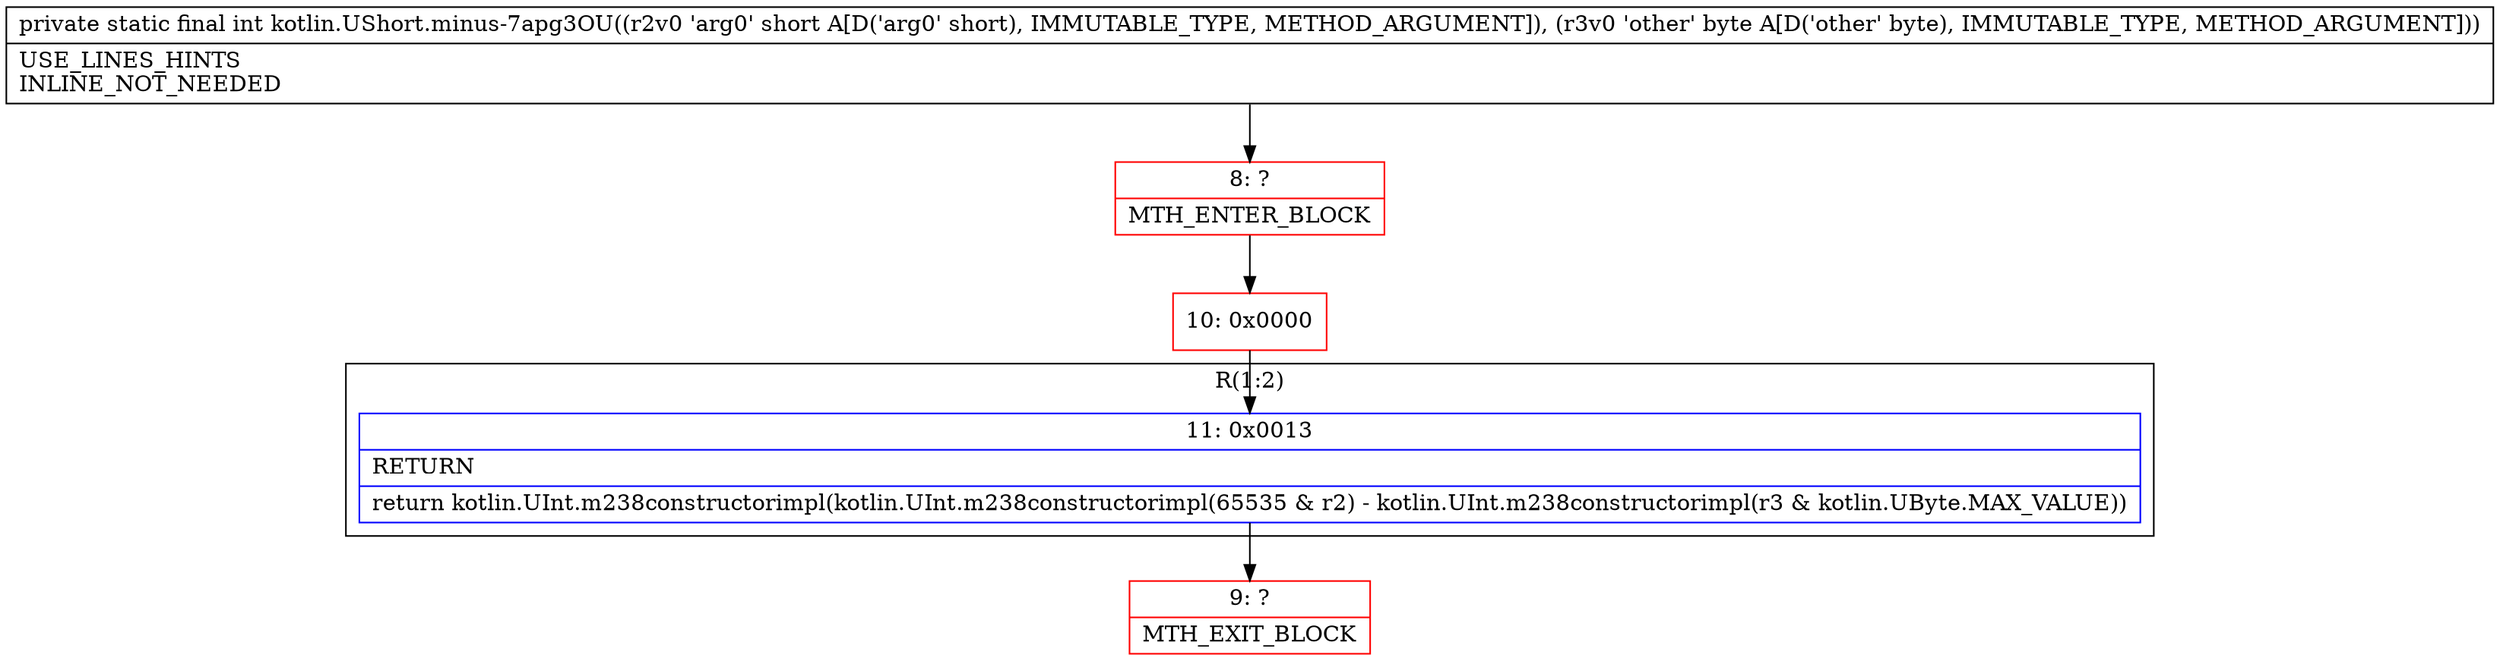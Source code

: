 digraph "CFG forkotlin.UShort.minus\-7apg3OU(SB)I" {
subgraph cluster_Region_792562834 {
label = "R(1:2)";
node [shape=record,color=blue];
Node_11 [shape=record,label="{11\:\ 0x0013|RETURN\l|return kotlin.UInt.m238constructorimpl(kotlin.UInt.m238constructorimpl(65535 & r2) \- kotlin.UInt.m238constructorimpl(r3 & kotlin.UByte.MAX_VALUE))\l}"];
}
Node_8 [shape=record,color=red,label="{8\:\ ?|MTH_ENTER_BLOCK\l}"];
Node_10 [shape=record,color=red,label="{10\:\ 0x0000}"];
Node_9 [shape=record,color=red,label="{9\:\ ?|MTH_EXIT_BLOCK\l}"];
MethodNode[shape=record,label="{private static final int kotlin.UShort.minus\-7apg3OU((r2v0 'arg0' short A[D('arg0' short), IMMUTABLE_TYPE, METHOD_ARGUMENT]), (r3v0 'other' byte A[D('other' byte), IMMUTABLE_TYPE, METHOD_ARGUMENT]))  | USE_LINES_HINTS\lINLINE_NOT_NEEDED\l}"];
MethodNode -> Node_8;Node_11 -> Node_9;
Node_8 -> Node_10;
Node_10 -> Node_11;
}

